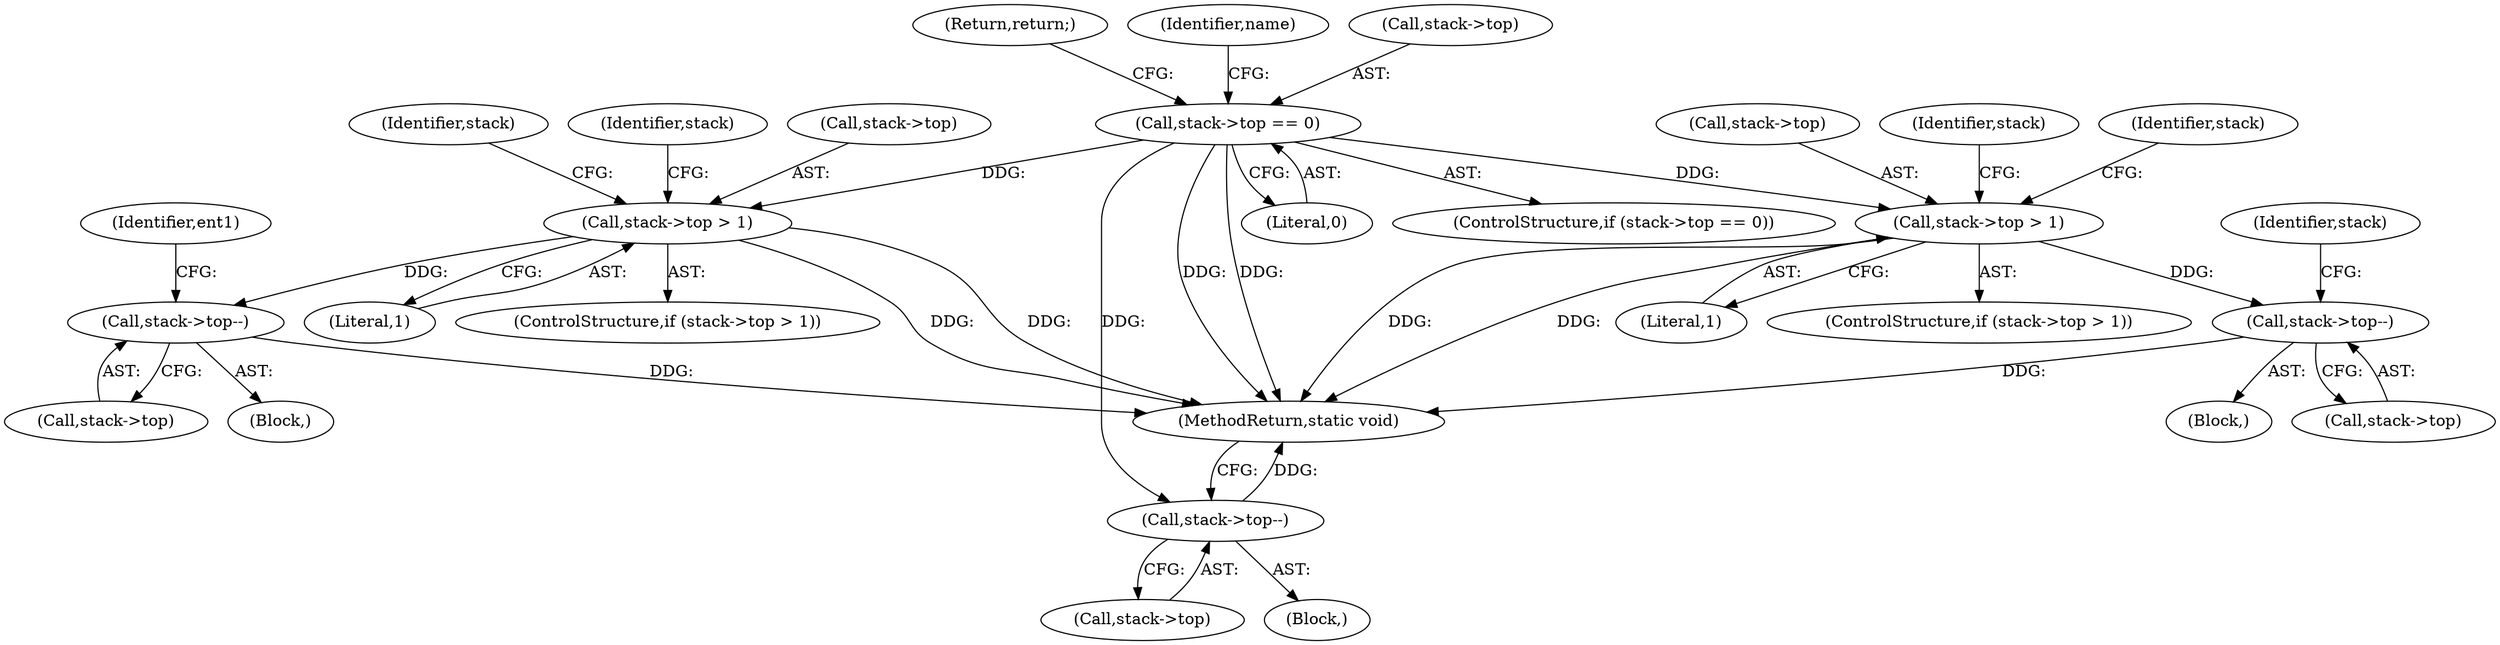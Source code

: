 digraph "0_php-src_698a691724c0a949295991e5df091ce16f899e02?w=1@pointer" {
"1000126" [label="(Call,stack->top == 0)"];
"1000192" [label="(Call,stack->top > 1)"];
"1000198" [label="(Call,stack->top--)"];
"1000292" [label="(Call,stack->top > 1)"];
"1000298" [label="(Call,stack->top--)"];
"1000582" [label="(Call,stack->top--)"];
"1000193" [label="(Call,stack->top)"];
"1000206" [label="(Identifier,stack)"];
"1000126" [label="(Call,stack->top == 0)"];
"1000583" [label="(Call,stack->top)"];
"1000296" [label="(Literal,1)"];
"1000292" [label="(Call,stack->top > 1)"];
"1000132" [label="(Return,return;)"];
"1000130" [label="(Literal,0)"];
"1000291" [label="(ControlStructure,if (stack->top > 1))"];
"1000299" [label="(Call,stack->top)"];
"1000582" [label="(Call,stack->top--)"];
"1000298" [label="(Call,stack->top--)"];
"1000196" [label="(Literal,1)"];
"1000303" [label="(Identifier,stack)"];
"1000543" [label="(Identifier,stack)"];
"1000198" [label="(Call,stack->top--)"];
"1000137" [label="(Identifier,name)"];
"1000199" [label="(Call,stack->top)"];
"1000572" [label="(Block,)"];
"1000200" [label="(Identifier,stack)"];
"1000586" [label="(MethodReturn,static void)"];
"1000197" [label="(Block,)"];
"1000210" [label="(Identifier,ent1)"];
"1000127" [label="(Call,stack->top)"];
"1000297" [label="(Block,)"];
"1000125" [label="(ControlStructure,if (stack->top == 0))"];
"1000191" [label="(ControlStructure,if (stack->top > 1))"];
"1000300" [label="(Identifier,stack)"];
"1000293" [label="(Call,stack->top)"];
"1000192" [label="(Call,stack->top > 1)"];
"1000126" -> "1000125"  [label="AST: "];
"1000126" -> "1000130"  [label="CFG: "];
"1000127" -> "1000126"  [label="AST: "];
"1000130" -> "1000126"  [label="AST: "];
"1000132" -> "1000126"  [label="CFG: "];
"1000137" -> "1000126"  [label="CFG: "];
"1000126" -> "1000586"  [label="DDG: "];
"1000126" -> "1000586"  [label="DDG: "];
"1000126" -> "1000192"  [label="DDG: "];
"1000126" -> "1000292"  [label="DDG: "];
"1000126" -> "1000582"  [label="DDG: "];
"1000192" -> "1000191"  [label="AST: "];
"1000192" -> "1000196"  [label="CFG: "];
"1000193" -> "1000192"  [label="AST: "];
"1000196" -> "1000192"  [label="AST: "];
"1000200" -> "1000192"  [label="CFG: "];
"1000206" -> "1000192"  [label="CFG: "];
"1000192" -> "1000586"  [label="DDG: "];
"1000192" -> "1000586"  [label="DDG: "];
"1000192" -> "1000198"  [label="DDG: "];
"1000198" -> "1000197"  [label="AST: "];
"1000198" -> "1000199"  [label="CFG: "];
"1000199" -> "1000198"  [label="AST: "];
"1000210" -> "1000198"  [label="CFG: "];
"1000198" -> "1000586"  [label="DDG: "];
"1000292" -> "1000291"  [label="AST: "];
"1000292" -> "1000296"  [label="CFG: "];
"1000293" -> "1000292"  [label="AST: "];
"1000296" -> "1000292"  [label="AST: "];
"1000300" -> "1000292"  [label="CFG: "];
"1000543" -> "1000292"  [label="CFG: "];
"1000292" -> "1000586"  [label="DDG: "];
"1000292" -> "1000586"  [label="DDG: "];
"1000292" -> "1000298"  [label="DDG: "];
"1000298" -> "1000297"  [label="AST: "];
"1000298" -> "1000299"  [label="CFG: "];
"1000299" -> "1000298"  [label="AST: "];
"1000303" -> "1000298"  [label="CFG: "];
"1000298" -> "1000586"  [label="DDG: "];
"1000582" -> "1000572"  [label="AST: "];
"1000582" -> "1000583"  [label="CFG: "];
"1000583" -> "1000582"  [label="AST: "];
"1000586" -> "1000582"  [label="CFG: "];
"1000582" -> "1000586"  [label="DDG: "];
}
